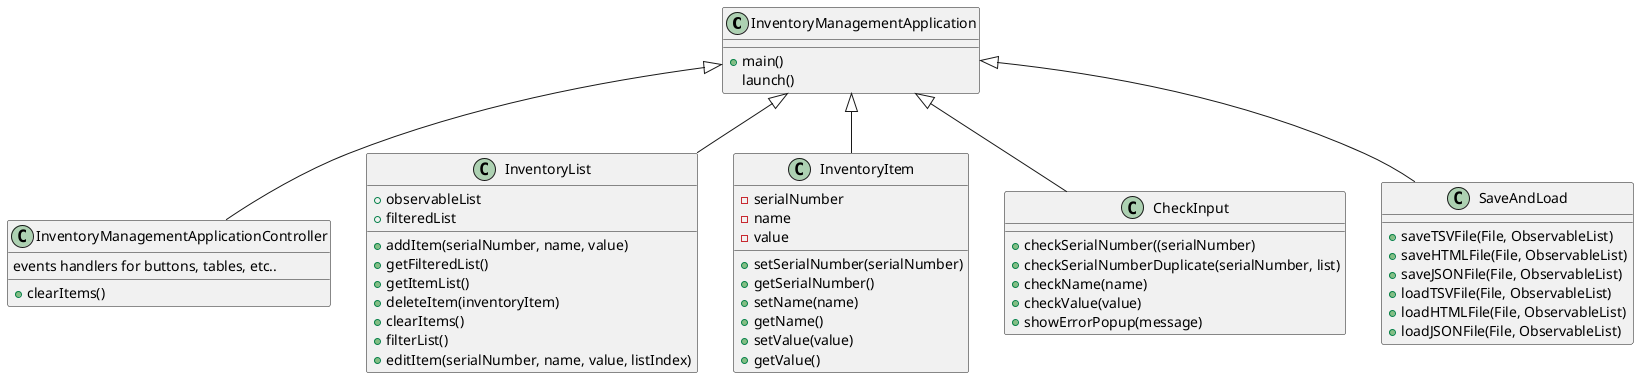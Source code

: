 @startuml
class InventoryManagementApplication{
    +main()
        launch()
}

class InventoryManagementApplicationController{
    events handlers for buttons, tables, etc..
    +clearItems()
}

class InventoryList{
    +observableList
    +filteredList

    +addItem(serialNumber, name, value)
    +getFilteredList()
    +getItemList()
    +deleteItem(inventoryItem)
    +clearItems()
    +filterList()
    +editItem(serialNumber, name, value, listIndex)
}

class InventoryItem{
    -serialNumber
    -name
    -value
    +setSerialNumber(serialNumber)
    +getSerialNumber()
    +setName(name)
    +getName()
    +setValue(value)
    +getValue()
}

class CheckInput{
    +checkSerialNumber((serialNumber)
    +checkSerialNumberDuplicate(serialNumber, list)
    +checkName(name)
    +checkValue(value)
    +showErrorPopup(message)
}

class SaveAndLoad{
    +saveTSVFile(File, ObservableList)
    +saveHTMLFile(File, ObservableList)
    +saveJSONFile(File, ObservableList)
    +loadTSVFile(File, ObservableList)
    +loadHTMLFile(File, ObservableList)
    +loadJSONFile(File, ObservableList)
}

InventoryManagementApplication <|-- InventoryManagementApplicationController
InventoryManagementApplication <|-- InventoryItem
InventoryManagementApplication <|-- InventoryList
InventoryManagementApplication <|-- CheckInput
InventoryManagementApplication <|-- SaveAndLoad


@enduml